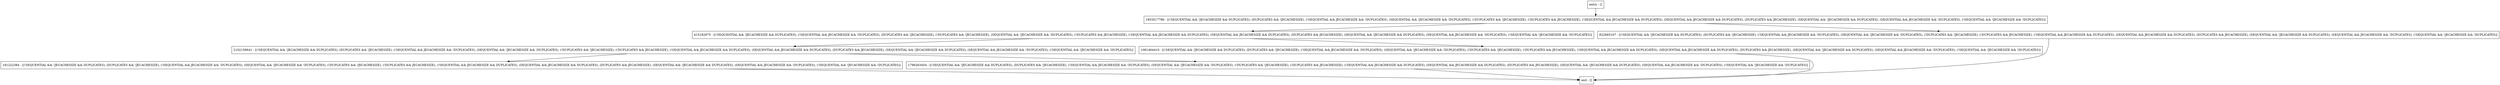 digraph getStorageSize {
node [shape=record];
415182975 [label="415182975 - [(!SEQUENTIAL && !JECACHESIZE && DUPLICATES), (!SEQUENTIAL && JECACHESIZE && !DUPLICATES), (DUPLICATES && !JECACHESIZE), (!DUPLICATES && !JECACHESIZE), (SEQUENTIAL && !JECACHESIZE && !DUPLICATES), (!DUPLICATES && JECACHESIZE), (!SEQUENTIAL && JECACHESIZE && DUPLICATES), (SEQUENTIAL && JECACHESIZE && DUPLICATES), (DUPLICATES && JECACHESIZE), (SEQUENTIAL && !JECACHESIZE && DUPLICATES), (SEQUENTIAL && JECACHESIZE && !DUPLICATES), (!SEQUENTIAL && !JECACHESIZE && !DUPLICATES)]"];
entry [label="entry - []"];
exit [label="exit - []"];
181222384 [label="181222384 - [(!SEQUENTIAL && !JECACHESIZE && DUPLICATES), (DUPLICATES && !JECACHESIZE), (!SEQUENTIAL && JECACHESIZE && !DUPLICATES), (SEQUENTIAL && !JECACHESIZE && !DUPLICATES), (!DUPLICATES && !JECACHESIZE), (!DUPLICATES && JECACHESIZE), (!SEQUENTIAL && JECACHESIZE && DUPLICATES), (SEQUENTIAL && JECACHESIZE && DUPLICATES), (DUPLICATES && JECACHESIZE), (SEQUENTIAL && !JECACHESIZE && DUPLICATES), (SEQUENTIAL && JECACHESIZE && !DUPLICATES), (!SEQUENTIAL && !JECACHESIZE && !DUPLICATES)]"];
2102158641 [label="2102158641 - [(!SEQUENTIAL && !JECACHESIZE && DUPLICATES), (DUPLICATES && !JECACHESIZE), (!SEQUENTIAL && JECACHESIZE && !DUPLICATES), (SEQUENTIAL && !JECACHESIZE && !DUPLICATES), (!DUPLICATES && !JECACHESIZE), (!DUPLICATES && JECACHESIZE), (!SEQUENTIAL && JECACHESIZE && DUPLICATES), (SEQUENTIAL && JECACHESIZE && DUPLICATES), (DUPLICATES && JECACHESIZE), (SEQUENTIAL && !JECACHESIZE && DUPLICATES), (SEQUENTIAL && JECACHESIZE && !DUPLICATES), (!SEQUENTIAL && !JECACHESIZE && !DUPLICATES)]"];
822665167 [label="822665167 - [(!SEQUENTIAL && !JECACHESIZE && DUPLICATES), (DUPLICATES && !JECACHESIZE), (!SEQUENTIAL && JECACHESIZE && !DUPLICATES), (SEQUENTIAL && !JECACHESIZE && !DUPLICATES), (!DUPLICATES && !JECACHESIZE), (!DUPLICATES && JECACHESIZE), (!SEQUENTIAL && JECACHESIZE && DUPLICATES), (SEQUENTIAL && JECACHESIZE && DUPLICATES), (DUPLICATES && JECACHESIZE), (SEQUENTIAL && !JECACHESIZE && DUPLICATES), (SEQUENTIAL && JECACHESIZE && !DUPLICATES), (!SEQUENTIAL && !JECACHESIZE && !DUPLICATES)]"];
1081464410 [label="1081464410 - [(!SEQUENTIAL && !JECACHESIZE && DUPLICATES), (DUPLICATES && !JECACHESIZE), (!SEQUENTIAL && JECACHESIZE && !DUPLICATES), (SEQUENTIAL && !JECACHESIZE && !DUPLICATES), (!DUPLICATES && !JECACHESIZE), (!DUPLICATES && JECACHESIZE), (!SEQUENTIAL && JECACHESIZE && DUPLICATES), (SEQUENTIAL && JECACHESIZE && DUPLICATES), (DUPLICATES && JECACHESIZE), (SEQUENTIAL && !JECACHESIZE && DUPLICATES), (SEQUENTIAL && JECACHESIZE && !DUPLICATES), (!SEQUENTIAL && !JECACHESIZE && !DUPLICATES)]"];
1796263454 [label="1796263454 - [(!SEQUENTIAL && !JECACHESIZE && DUPLICATES), (DUPLICATES && !JECACHESIZE), (!SEQUENTIAL && JECACHESIZE && !DUPLICATES), (SEQUENTIAL && !JECACHESIZE && !DUPLICATES), (!DUPLICATES && !JECACHESIZE), (!DUPLICATES && JECACHESIZE), (!SEQUENTIAL && JECACHESIZE && DUPLICATES), (SEQUENTIAL && JECACHESIZE && DUPLICATES), (DUPLICATES && JECACHESIZE), (SEQUENTIAL && !JECACHESIZE && DUPLICATES), (SEQUENTIAL && JECACHESIZE && !DUPLICATES), (!SEQUENTIAL && !JECACHESIZE && !DUPLICATES)]"];
1853517786 [label="1853517786 - [(!SEQUENTIAL && !JECACHESIZE && DUPLICATES), (DUPLICATES && !JECACHESIZE), (!SEQUENTIAL && JECACHESIZE && !DUPLICATES), (SEQUENTIAL && !JECACHESIZE && !DUPLICATES), (!DUPLICATES && !JECACHESIZE), (!DUPLICATES && JECACHESIZE), (!SEQUENTIAL && JECACHESIZE && DUPLICATES), (SEQUENTIAL && JECACHESIZE && DUPLICATES), (DUPLICATES && JECACHESIZE), (SEQUENTIAL && !JECACHESIZE && DUPLICATES), (SEQUENTIAL && JECACHESIZE && !DUPLICATES), (!SEQUENTIAL && !JECACHESIZE && !DUPLICATES)]"];
entry;
exit;
415182975 -> 2102158641;
415182975 -> 1081464410;
entry -> 1853517786;
181222384 -> exit;
2102158641 -> 181222384;
2102158641 -> 1796263454;
822665167 -> exit;
1081464410 -> exit;
1796263454 -> exit;
1853517786 -> 415182975;
1853517786 -> 822665167;
}
